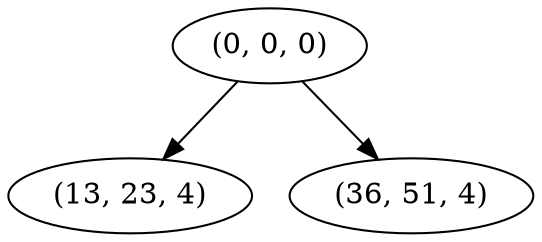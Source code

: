 digraph tree {
    "(0, 0, 0)";
    "(13, 23, 4)";
    "(36, 51, 4)";
    "(0, 0, 0)" -> "(13, 23, 4)";
    "(0, 0, 0)" -> "(36, 51, 4)";
}
